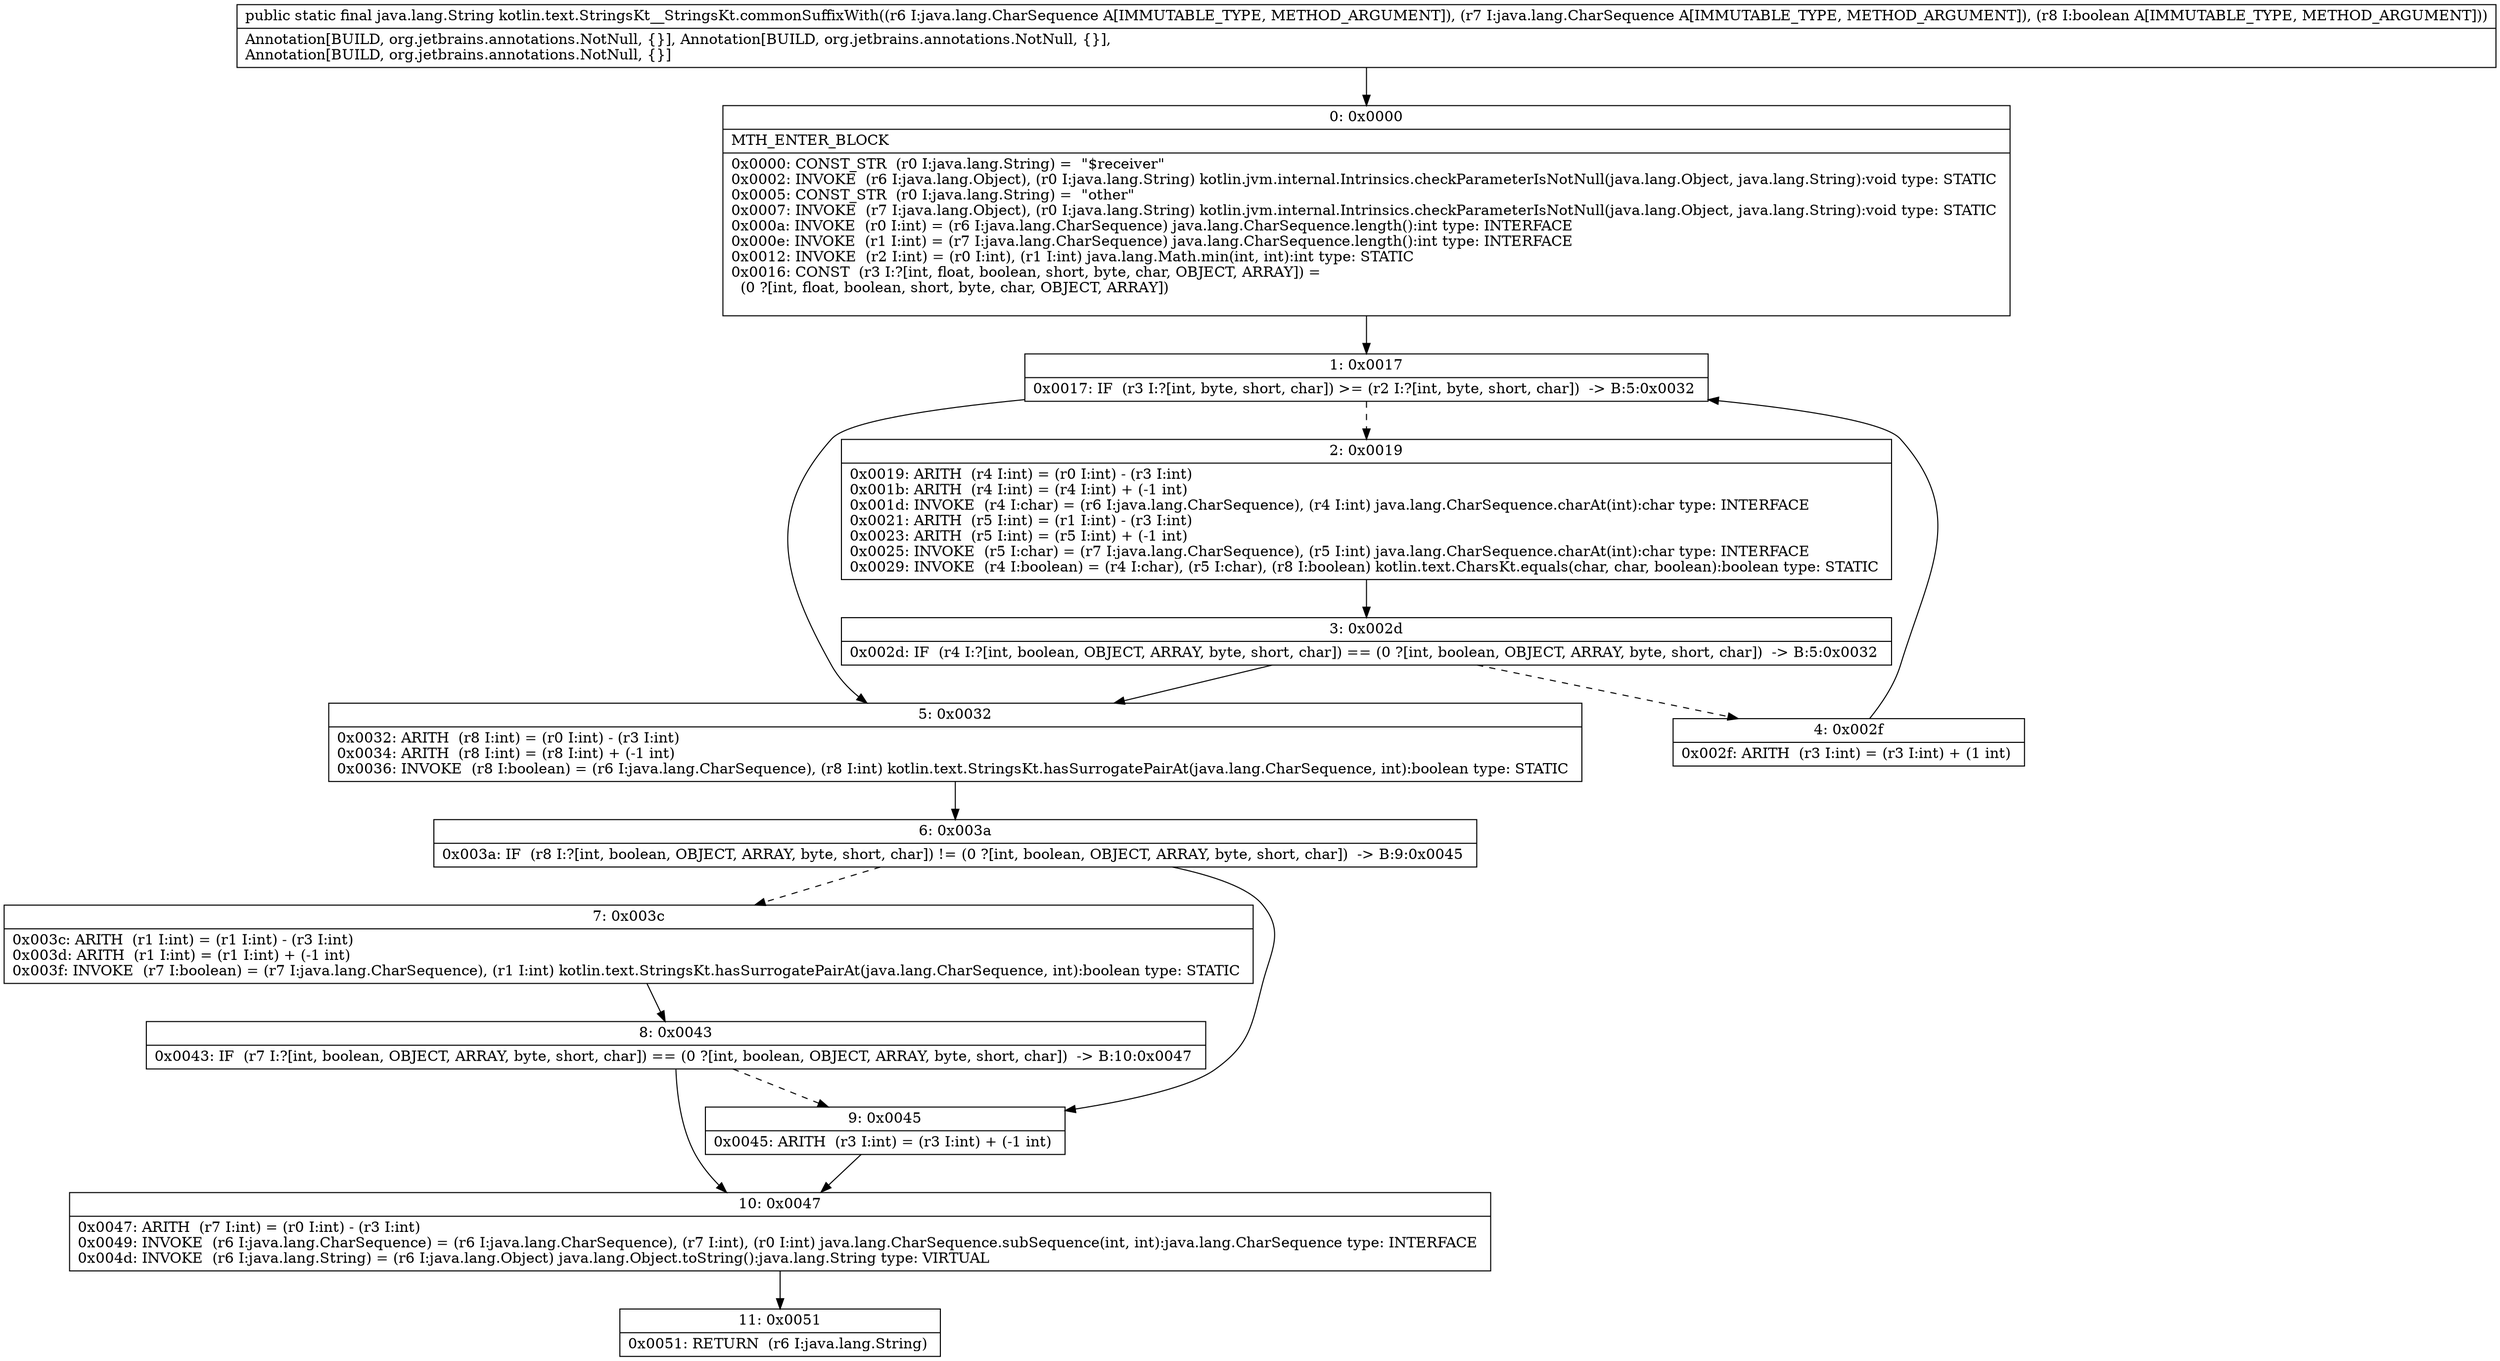 digraph "CFG forkotlin.text.StringsKt__StringsKt.commonSuffixWith(Ljava\/lang\/CharSequence;Ljava\/lang\/CharSequence;Z)Ljava\/lang\/String;" {
Node_0 [shape=record,label="{0\:\ 0x0000|MTH_ENTER_BLOCK\l|0x0000: CONST_STR  (r0 I:java.lang.String) =  \"$receiver\" \l0x0002: INVOKE  (r6 I:java.lang.Object), (r0 I:java.lang.String) kotlin.jvm.internal.Intrinsics.checkParameterIsNotNull(java.lang.Object, java.lang.String):void type: STATIC \l0x0005: CONST_STR  (r0 I:java.lang.String) =  \"other\" \l0x0007: INVOKE  (r7 I:java.lang.Object), (r0 I:java.lang.String) kotlin.jvm.internal.Intrinsics.checkParameterIsNotNull(java.lang.Object, java.lang.String):void type: STATIC \l0x000a: INVOKE  (r0 I:int) = (r6 I:java.lang.CharSequence) java.lang.CharSequence.length():int type: INTERFACE \l0x000e: INVOKE  (r1 I:int) = (r7 I:java.lang.CharSequence) java.lang.CharSequence.length():int type: INTERFACE \l0x0012: INVOKE  (r2 I:int) = (r0 I:int), (r1 I:int) java.lang.Math.min(int, int):int type: STATIC \l0x0016: CONST  (r3 I:?[int, float, boolean, short, byte, char, OBJECT, ARRAY]) = \l  (0 ?[int, float, boolean, short, byte, char, OBJECT, ARRAY])\l \l}"];
Node_1 [shape=record,label="{1\:\ 0x0017|0x0017: IF  (r3 I:?[int, byte, short, char]) \>= (r2 I:?[int, byte, short, char])  \-\> B:5:0x0032 \l}"];
Node_2 [shape=record,label="{2\:\ 0x0019|0x0019: ARITH  (r4 I:int) = (r0 I:int) \- (r3 I:int) \l0x001b: ARITH  (r4 I:int) = (r4 I:int) + (\-1 int) \l0x001d: INVOKE  (r4 I:char) = (r6 I:java.lang.CharSequence), (r4 I:int) java.lang.CharSequence.charAt(int):char type: INTERFACE \l0x0021: ARITH  (r5 I:int) = (r1 I:int) \- (r3 I:int) \l0x0023: ARITH  (r5 I:int) = (r5 I:int) + (\-1 int) \l0x0025: INVOKE  (r5 I:char) = (r7 I:java.lang.CharSequence), (r5 I:int) java.lang.CharSequence.charAt(int):char type: INTERFACE \l0x0029: INVOKE  (r4 I:boolean) = (r4 I:char), (r5 I:char), (r8 I:boolean) kotlin.text.CharsKt.equals(char, char, boolean):boolean type: STATIC \l}"];
Node_3 [shape=record,label="{3\:\ 0x002d|0x002d: IF  (r4 I:?[int, boolean, OBJECT, ARRAY, byte, short, char]) == (0 ?[int, boolean, OBJECT, ARRAY, byte, short, char])  \-\> B:5:0x0032 \l}"];
Node_4 [shape=record,label="{4\:\ 0x002f|0x002f: ARITH  (r3 I:int) = (r3 I:int) + (1 int) \l}"];
Node_5 [shape=record,label="{5\:\ 0x0032|0x0032: ARITH  (r8 I:int) = (r0 I:int) \- (r3 I:int) \l0x0034: ARITH  (r8 I:int) = (r8 I:int) + (\-1 int) \l0x0036: INVOKE  (r8 I:boolean) = (r6 I:java.lang.CharSequence), (r8 I:int) kotlin.text.StringsKt.hasSurrogatePairAt(java.lang.CharSequence, int):boolean type: STATIC \l}"];
Node_6 [shape=record,label="{6\:\ 0x003a|0x003a: IF  (r8 I:?[int, boolean, OBJECT, ARRAY, byte, short, char]) != (0 ?[int, boolean, OBJECT, ARRAY, byte, short, char])  \-\> B:9:0x0045 \l}"];
Node_7 [shape=record,label="{7\:\ 0x003c|0x003c: ARITH  (r1 I:int) = (r1 I:int) \- (r3 I:int) \l0x003d: ARITH  (r1 I:int) = (r1 I:int) + (\-1 int) \l0x003f: INVOKE  (r7 I:boolean) = (r7 I:java.lang.CharSequence), (r1 I:int) kotlin.text.StringsKt.hasSurrogatePairAt(java.lang.CharSequence, int):boolean type: STATIC \l}"];
Node_8 [shape=record,label="{8\:\ 0x0043|0x0043: IF  (r7 I:?[int, boolean, OBJECT, ARRAY, byte, short, char]) == (0 ?[int, boolean, OBJECT, ARRAY, byte, short, char])  \-\> B:10:0x0047 \l}"];
Node_9 [shape=record,label="{9\:\ 0x0045|0x0045: ARITH  (r3 I:int) = (r3 I:int) + (\-1 int) \l}"];
Node_10 [shape=record,label="{10\:\ 0x0047|0x0047: ARITH  (r7 I:int) = (r0 I:int) \- (r3 I:int) \l0x0049: INVOKE  (r6 I:java.lang.CharSequence) = (r6 I:java.lang.CharSequence), (r7 I:int), (r0 I:int) java.lang.CharSequence.subSequence(int, int):java.lang.CharSequence type: INTERFACE \l0x004d: INVOKE  (r6 I:java.lang.String) = (r6 I:java.lang.Object) java.lang.Object.toString():java.lang.String type: VIRTUAL \l}"];
Node_11 [shape=record,label="{11\:\ 0x0051|0x0051: RETURN  (r6 I:java.lang.String) \l}"];
MethodNode[shape=record,label="{public static final java.lang.String kotlin.text.StringsKt__StringsKt.commonSuffixWith((r6 I:java.lang.CharSequence A[IMMUTABLE_TYPE, METHOD_ARGUMENT]), (r7 I:java.lang.CharSequence A[IMMUTABLE_TYPE, METHOD_ARGUMENT]), (r8 I:boolean A[IMMUTABLE_TYPE, METHOD_ARGUMENT]))  | Annotation[BUILD, org.jetbrains.annotations.NotNull, \{\}], Annotation[BUILD, org.jetbrains.annotations.NotNull, \{\}], \lAnnotation[BUILD, org.jetbrains.annotations.NotNull, \{\}]\l}"];
MethodNode -> Node_0;
Node_0 -> Node_1;
Node_1 -> Node_2[style=dashed];
Node_1 -> Node_5;
Node_2 -> Node_3;
Node_3 -> Node_4[style=dashed];
Node_3 -> Node_5;
Node_4 -> Node_1;
Node_5 -> Node_6;
Node_6 -> Node_7[style=dashed];
Node_6 -> Node_9;
Node_7 -> Node_8;
Node_8 -> Node_9[style=dashed];
Node_8 -> Node_10;
Node_9 -> Node_10;
Node_10 -> Node_11;
}

